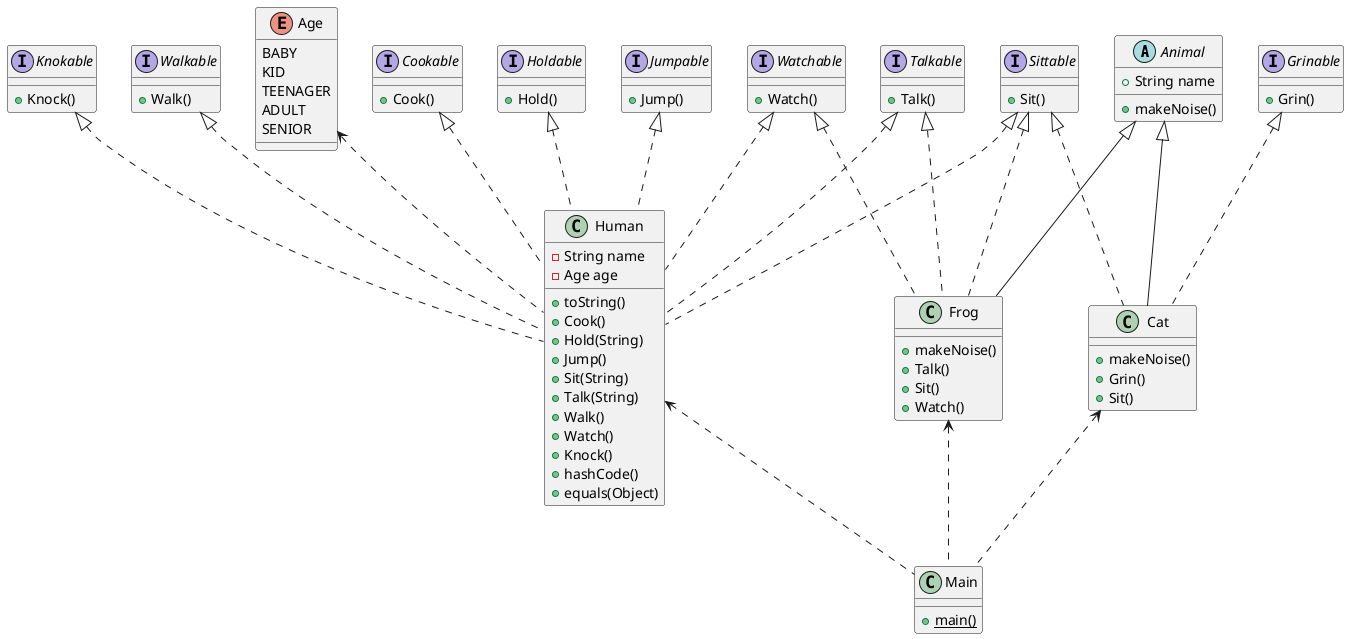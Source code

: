 @startuml
'https://plantuml.com/class-diagram

abstract class Animal {
+String name
+makeNoise()
}
interface Cookable{
+Cook()
}
interface Grinable{
+Grin()
}
interface Holdable{
+Hold()
}
interface Jumpable{
+Jump()
}
interface Knokable{
+Knock()
}
interface Sittable{
+Sit()
}
interface Talkable{
+Talk()
}
interface Walkable{
+Walk()
}
interface Watchable{
+Watch()
}
Human <.. Main
Frog <.. Main
Cat <.. Main
Talkable <|.. Frog
Watchable <|.. Frog
Sittable <|.. Frog
Animal <|-- Frog
Animal <|-- Cat
Grinable <|.. Cat
Sittable <|.. Cat
Cookable <|.. Human
Holdable <|.. Human
Jumpable <|.. Human
Knokable <|.. Human
Sittable <|.. Human
Talkable <|.. Human
Walkable <|.. Human
Watchable <|.. Human
Age <.. Human

class Human {
-String name
-Age age
+toString()
+Cook()
+Hold(String)
+Jump()
+Sit(String)
+Talk(String)
+Walk()
+Watch()
+Knock()
+hashCode()
+equals(Object)
}

enum Age {
BABY
KID
TEENAGER
ADULT
SENIOR
}

class Main{
{static}+main()
}

class Cat{
+makeNoise()
+Grin()
+Sit()
}

class Frog{
+makeNoise()
+Talk()
+Sit()
+Watch()
}

@enduml